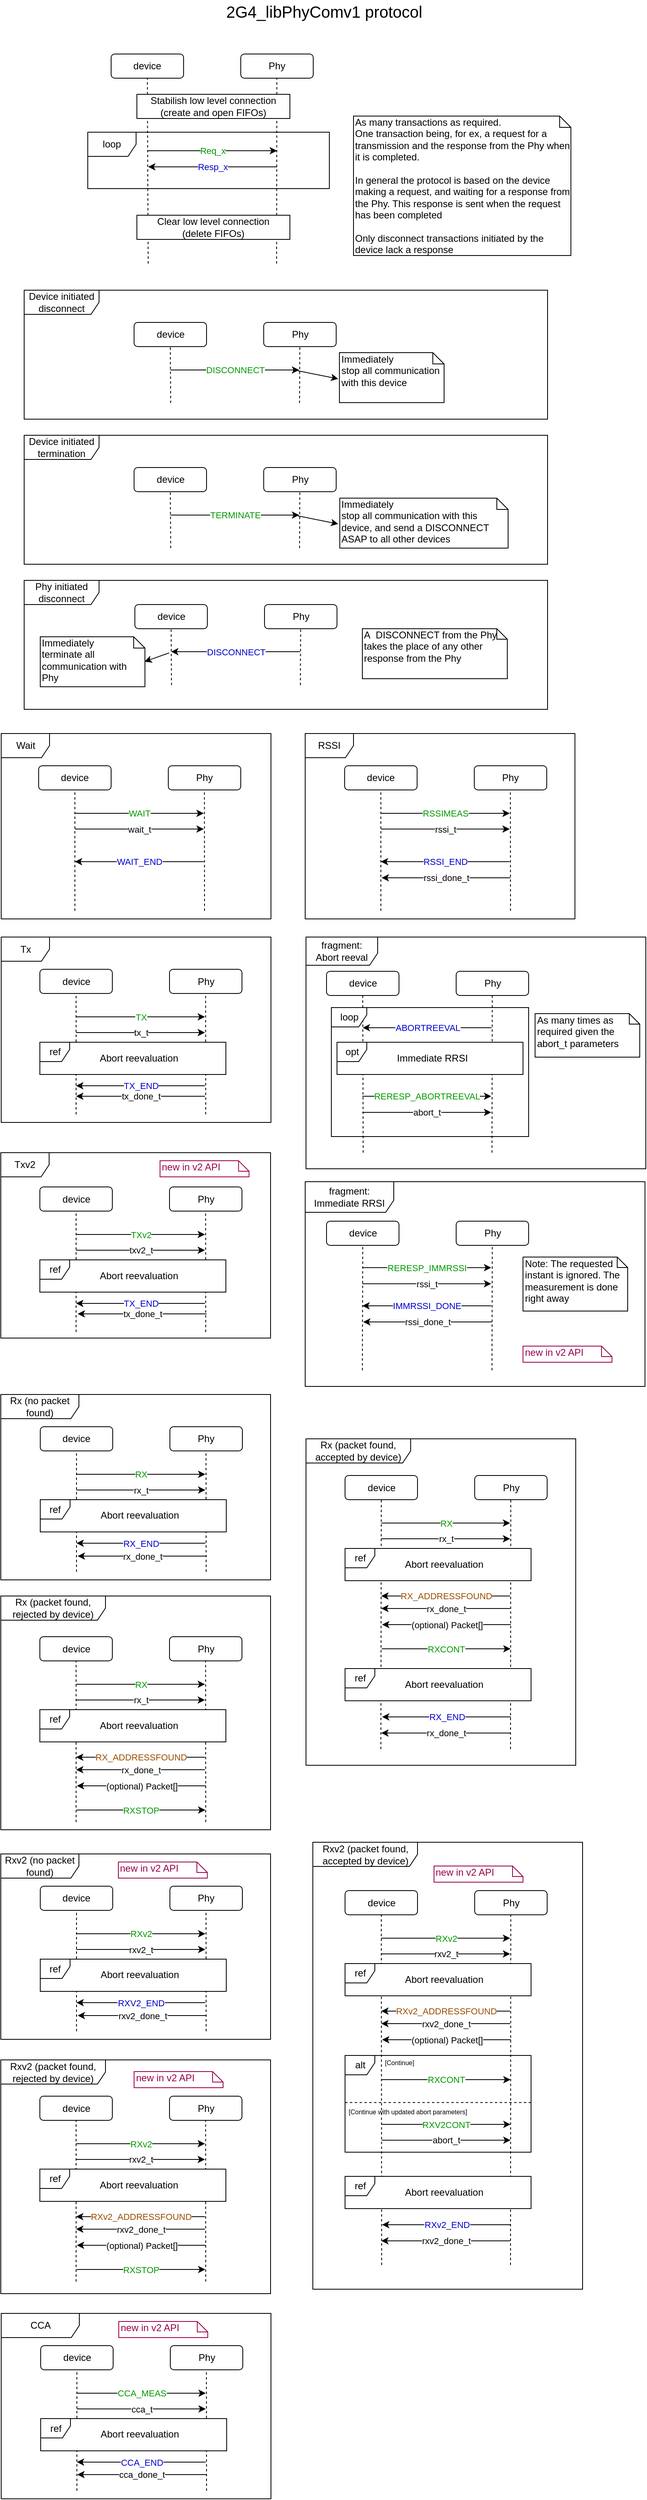 <mxfile version="24.7.16">
  <diagram id="mqJIxq13yJorHDchoY1_" name="Page-1">
    <mxGraphModel dx="831" dy="707" grid="1" gridSize="10" guides="1" tooltips="1" connect="1" arrows="1" fold="1" page="1" pageScale="1" pageWidth="850" pageHeight="1100" math="0" shadow="0">
      <root>
        <mxCell id="0" />
        <mxCell id="1" parent="0" />
        <mxCell id="dr4Q5oIslBrHxq2r1_mw-86" value="" style="endArrow=none;dashed=1;html=1;entryX=0.5;entryY=1;entryDx=0;entryDy=0;" parent="1" target="dr4Q5oIslBrHxq2r1_mw-84" edge="1">
          <mxGeometry width="50" height="50" relative="1" as="geometry">
            <mxPoint x="114.5" y="1422.5" as="sourcePoint" />
            <mxPoint x="95.5" y="1392.5" as="targetPoint" />
          </mxGeometry>
        </mxCell>
        <mxCell id="dr4Q5oIslBrHxq2r1_mw-87" value="" style="endArrow=none;dashed=1;html=1;entryX=0.5;entryY=1;entryDx=0;entryDy=0;" parent="1" edge="1">
          <mxGeometry width="50" height="50" relative="1" as="geometry">
            <mxPoint x="275.5" y="1422.5" as="sourcePoint" />
            <mxPoint x="275.333" y="1272.5" as="targetPoint" />
          </mxGeometry>
        </mxCell>
        <mxCell id="dr4Q5oIslBrHxq2r1_mw-95" value="" style="rounded=0;whiteSpace=wrap;html=1;fillColor=#FFFFFF;fontColor=#000000;" parent="1" vertex="1">
          <mxGeometry x="69.5" y="1333" width="231" height="40" as="geometry" />
        </mxCell>
        <mxCell id="dr4Q5oIslBrHxq2r1_mw-1" value="device" style="rounded=1;whiteSpace=wrap;html=1;" parent="1" vertex="1">
          <mxGeometry x="158" y="107" width="90" height="30" as="geometry" />
        </mxCell>
        <mxCell id="dr4Q5oIslBrHxq2r1_mw-2" value="Phy" style="rounded=1;whiteSpace=wrap;html=1;" parent="1" vertex="1">
          <mxGeometry x="319" y="107" width="90" height="30" as="geometry" />
        </mxCell>
        <mxCell id="dr4Q5oIslBrHxq2r1_mw-3" value="" style="endArrow=none;dashed=1;html=1;entryX=0.5;entryY=1;entryDx=0;entryDy=0;" parent="1" target="dr4Q5oIslBrHxq2r1_mw-1" edge="1">
          <mxGeometry width="50" height="50" relative="1" as="geometry">
            <mxPoint x="204" y="367" as="sourcePoint" />
            <mxPoint x="184" y="257" as="targetPoint" />
          </mxGeometry>
        </mxCell>
        <mxCell id="dr4Q5oIslBrHxq2r1_mw-4" value="" style="endArrow=none;dashed=1;html=1;entryX=0.5;entryY=1;entryDx=0;entryDy=0;" parent="1" edge="1">
          <mxGeometry width="50" height="50" relative="1" as="geometry">
            <mxPoint x="363.5" y="367" as="sourcePoint" />
            <mxPoint x="363.833" y="137" as="targetPoint" />
          </mxGeometry>
        </mxCell>
        <mxCell id="dr4Q5oIslBrHxq2r1_mw-5" value="Stabilish low level connection (create and open FIFOs)" style="rounded=0;whiteSpace=wrap;html=1;" parent="1" vertex="1">
          <mxGeometry x="190" y="157" width="190" height="30" as="geometry" />
        </mxCell>
        <mxCell id="dr4Q5oIslBrHxq2r1_mw-6" value="Clear low level connection&lt;br&gt;(delete FIFOs)&lt;br&gt;" style="rounded=0;whiteSpace=wrap;html=1;" parent="1" vertex="1">
          <mxGeometry x="190" y="307" width="190" height="30" as="geometry" />
        </mxCell>
        <mxCell id="dr4Q5oIslBrHxq2r1_mw-7" value="loop" style="shape=umlFrame;whiteSpace=wrap;html=1;" parent="1" vertex="1">
          <mxGeometry x="129" y="204" width="300" height="70" as="geometry" />
        </mxCell>
        <mxCell id="dr4Q5oIslBrHxq2r1_mw-9" value="Req_x" style="endArrow=classic;html=1;fontColor=#009900;" parent="1" edge="1">
          <mxGeometry width="50" height="50" relative="1" as="geometry">
            <mxPoint x="204" y="227" as="sourcePoint" />
            <mxPoint x="364" y="227" as="targetPoint" />
            <Array as="points">
              <mxPoint x="294" y="227" />
            </Array>
          </mxGeometry>
        </mxCell>
        <mxCell id="dr4Q5oIslBrHxq2r1_mw-10" value="Resp_x" style="endArrow=classic;html=1;fontColor=#0000CC;" parent="1" edge="1">
          <mxGeometry width="50" height="50" relative="1" as="geometry">
            <mxPoint x="364" y="247" as="sourcePoint" />
            <mxPoint x="204" y="247" as="targetPoint" />
          </mxGeometry>
        </mxCell>
        <mxCell id="dr4Q5oIslBrHxq2r1_mw-11" value="As many transactions as required. &lt;br&gt;One transaction being, for ex, a request for a transmission and the response from the Phy when it is completed.&lt;br&gt;&lt;br&gt;In general the protocol is based on the device making a request, and waiting for a response from the Phy. This response is sent when the request has been completed&lt;br&gt;&lt;br&gt;Only disconnect transactions initiated by the device lack a response&lt;br&gt;" style="shape=note;whiteSpace=wrap;html=1;size=14;verticalAlign=top;align=left;spacingTop=-6;fontColor=#000000;" parent="1" vertex="1">
          <mxGeometry x="459" y="184" width="270" height="173" as="geometry" />
        </mxCell>
        <mxCell id="dr4Q5oIslBrHxq2r1_mw-15" value="device" style="rounded=1;whiteSpace=wrap;html=1;" parent="1" vertex="1">
          <mxGeometry x="448" y="990" width="90" height="30" as="geometry" />
        </mxCell>
        <mxCell id="dr4Q5oIslBrHxq2r1_mw-16" value="Phy" style="rounded=1;whiteSpace=wrap;html=1;" parent="1" vertex="1">
          <mxGeometry x="609" y="990" width="90" height="30" as="geometry" />
        </mxCell>
        <mxCell id="dr4Q5oIslBrHxq2r1_mw-17" value="" style="endArrow=none;dashed=1;html=1;entryX=0.5;entryY=1;entryDx=0;entryDy=0;" parent="1" target="dr4Q5oIslBrHxq2r1_mw-15" edge="1">
          <mxGeometry width="50" height="50" relative="1" as="geometry">
            <mxPoint x="493" y="1170" as="sourcePoint" />
            <mxPoint x="474" y="1140" as="targetPoint" />
          </mxGeometry>
        </mxCell>
        <mxCell id="dr4Q5oIslBrHxq2r1_mw-18" value="" style="endArrow=none;dashed=1;html=1;entryX=0.5;entryY=1;entryDx=0;entryDy=0;" parent="1" edge="1">
          <mxGeometry width="50" height="50" relative="1" as="geometry">
            <mxPoint x="654" y="1170" as="sourcePoint" />
            <mxPoint x="653.833" y="1020" as="targetPoint" />
          </mxGeometry>
        </mxCell>
        <mxCell id="dr4Q5oIslBrHxq2r1_mw-22" value="RSSIMEAS" style="endArrow=classic;html=1;fontColor=#009900;" parent="1" edge="1">
          <mxGeometry width="50" height="50" relative="1" as="geometry">
            <mxPoint x="493" y="1049" as="sourcePoint" />
            <mxPoint x="653" y="1049" as="targetPoint" />
          </mxGeometry>
        </mxCell>
        <mxCell id="dr4Q5oIslBrHxq2r1_mw-23" value="RSSI_END" style="endArrow=classic;html=1;fontColor=#0000CC;" parent="1" edge="1">
          <mxGeometry width="50" height="50" relative="1" as="geometry">
            <mxPoint x="653" y="1109" as="sourcePoint" />
            <mxPoint x="493" y="1109" as="targetPoint" />
          </mxGeometry>
        </mxCell>
        <mxCell id="dr4Q5oIslBrHxq2r1_mw-24" value="rssi_t" style="endArrow=classic;html=1;fontColor=#000000;" parent="1" edge="1">
          <mxGeometry width="50" height="50" relative="1" as="geometry">
            <mxPoint x="493" y="1068.5" as="sourcePoint" />
            <mxPoint x="653" y="1068.5" as="targetPoint" />
          </mxGeometry>
        </mxCell>
        <mxCell id="dr4Q5oIslBrHxq2r1_mw-25" value="rssi_done_t" style="endArrow=classic;html=1;fontColor=#000000;" parent="1" edge="1">
          <mxGeometry width="50" height="50" relative="1" as="geometry">
            <mxPoint x="654" y="1129" as="sourcePoint" />
            <mxPoint x="494" y="1129" as="targetPoint" />
          </mxGeometry>
        </mxCell>
        <mxCell id="dr4Q5oIslBrHxq2r1_mw-27" value="RSSI" style="shape=umlFrame;whiteSpace=wrap;html=1;" parent="1" vertex="1">
          <mxGeometry x="399" y="950" width="335" height="230" as="geometry" />
        </mxCell>
        <mxCell id="dr4Q5oIslBrHxq2r1_mw-28" value="device" style="rounded=1;whiteSpace=wrap;html=1;" parent="1" vertex="1">
          <mxGeometry x="68" y="990" width="90" height="30" as="geometry" />
        </mxCell>
        <mxCell id="dr4Q5oIslBrHxq2r1_mw-29" value="Phy" style="rounded=1;whiteSpace=wrap;html=1;" parent="1" vertex="1">
          <mxGeometry x="229" y="990" width="90" height="30" as="geometry" />
        </mxCell>
        <mxCell id="dr4Q5oIslBrHxq2r1_mw-30" value="" style="endArrow=none;dashed=1;html=1;entryX=0.5;entryY=1;entryDx=0;entryDy=0;" parent="1" target="dr4Q5oIslBrHxq2r1_mw-28" edge="1">
          <mxGeometry width="50" height="50" relative="1" as="geometry">
            <mxPoint x="113" y="1170" as="sourcePoint" />
            <mxPoint x="94" y="1140" as="targetPoint" />
          </mxGeometry>
        </mxCell>
        <mxCell id="dr4Q5oIslBrHxq2r1_mw-31" value="" style="endArrow=none;dashed=1;html=1;entryX=0.5;entryY=1;entryDx=0;entryDy=0;" parent="1" edge="1">
          <mxGeometry width="50" height="50" relative="1" as="geometry">
            <mxPoint x="274" y="1170" as="sourcePoint" />
            <mxPoint x="273.833" y="1020" as="targetPoint" />
          </mxGeometry>
        </mxCell>
        <mxCell id="dr4Q5oIslBrHxq2r1_mw-32" value="WAIT" style="endArrow=classic;html=1;fontColor=#009900;" parent="1" edge="1">
          <mxGeometry width="50" height="50" relative="1" as="geometry">
            <mxPoint x="113" y="1049" as="sourcePoint" />
            <mxPoint x="273" y="1049" as="targetPoint" />
          </mxGeometry>
        </mxCell>
        <mxCell id="dr4Q5oIslBrHxq2r1_mw-33" value="WAIT_END" style="endArrow=classic;html=1;fontColor=#0000CC;" parent="1" edge="1">
          <mxGeometry width="50" height="50" relative="1" as="geometry">
            <mxPoint x="273" y="1109" as="sourcePoint" />
            <mxPoint x="113" y="1109" as="targetPoint" />
          </mxGeometry>
        </mxCell>
        <mxCell id="dr4Q5oIslBrHxq2r1_mw-34" value="wait_t" style="endArrow=classic;html=1;fontColor=#000000;" parent="1" edge="1">
          <mxGeometry width="50" height="50" relative="1" as="geometry">
            <mxPoint x="113" y="1068.5" as="sourcePoint" />
            <mxPoint x="273" y="1068.5" as="targetPoint" />
          </mxGeometry>
        </mxCell>
        <mxCell id="dr4Q5oIslBrHxq2r1_mw-36" value="Wait" style="shape=umlFrame;whiteSpace=wrap;html=1;" parent="1" vertex="1">
          <mxGeometry x="21.5" y="950" width="335" height="230" as="geometry" />
        </mxCell>
        <mxCell id="dr4Q5oIslBrHxq2r1_mw-37" value="device" style="rounded=1;whiteSpace=wrap;html=1;" parent="1" vertex="1">
          <mxGeometry x="186.5" y="440" width="90" height="30" as="geometry" />
        </mxCell>
        <mxCell id="dr4Q5oIslBrHxq2r1_mw-38" value="Phy" style="rounded=1;whiteSpace=wrap;html=1;" parent="1" vertex="1">
          <mxGeometry x="347.5" y="440" width="90" height="30" as="geometry" />
        </mxCell>
        <mxCell id="dr4Q5oIslBrHxq2r1_mw-39" value="" style="endArrow=none;dashed=1;html=1;entryX=0.5;entryY=1;entryDx=0;entryDy=0;" parent="1" target="dr4Q5oIslBrHxq2r1_mw-37" edge="1">
          <mxGeometry width="50" height="50" relative="1" as="geometry">
            <mxPoint x="232" y="540" as="sourcePoint" />
            <mxPoint x="212.5" y="590" as="targetPoint" />
          </mxGeometry>
        </mxCell>
        <mxCell id="dr4Q5oIslBrHxq2r1_mw-40" value="" style="endArrow=none;dashed=1;html=1;entryX=0.5;entryY=1;entryDx=0;entryDy=0;" parent="1" edge="1">
          <mxGeometry width="50" height="50" relative="1" as="geometry">
            <mxPoint x="392" y="540" as="sourcePoint" />
            <mxPoint x="392.333" y="470" as="targetPoint" />
          </mxGeometry>
        </mxCell>
        <mxCell id="dr4Q5oIslBrHxq2r1_mw-41" value="DISCONNECT" style="endArrow=classic;html=1;fontColor=#009900;" parent="1" edge="1">
          <mxGeometry width="50" height="50" relative="1" as="geometry">
            <mxPoint x="231.5" y="499" as="sourcePoint" />
            <mxPoint x="391.5" y="499" as="targetPoint" />
          </mxGeometry>
        </mxCell>
        <mxCell id="dr4Q5oIslBrHxq2r1_mw-44" value="Device initiated disconnect" style="shape=umlFrame;whiteSpace=wrap;html=1;width=93;height=30;" parent="1" vertex="1">
          <mxGeometry x="50" y="400" width="650" height="160" as="geometry" />
        </mxCell>
        <mxCell id="dr4Q5oIslBrHxq2r1_mw-45" value="Immediately &lt;br&gt;stop all communication with this device" style="shape=note;whiteSpace=wrap;html=1;size=14;verticalAlign=top;align=left;spacingTop=-6;fontColor=#000000;" parent="1" vertex="1">
          <mxGeometry x="441.5" y="477.5" width="130" height="62" as="geometry" />
        </mxCell>
        <mxCell id="dr4Q5oIslBrHxq2r1_mw-46" value="" style="endArrow=classic;html=1;fontColor=#000000;" parent="1" edge="1">
          <mxGeometry width="50" height="50" relative="1" as="geometry">
            <mxPoint x="390" y="500" as="sourcePoint" />
            <mxPoint x="440" y="510" as="targetPoint" />
          </mxGeometry>
        </mxCell>
        <mxCell id="dr4Q5oIslBrHxq2r1_mw-48" value="device" style="rounded=1;whiteSpace=wrap;html=1;" parent="1" vertex="1">
          <mxGeometry x="187.5" y="790" width="90" height="30" as="geometry" />
        </mxCell>
        <mxCell id="dr4Q5oIslBrHxq2r1_mw-49" value="Phy" style="rounded=1;whiteSpace=wrap;html=1;" parent="1" vertex="1">
          <mxGeometry x="348.5" y="790" width="90" height="30" as="geometry" />
        </mxCell>
        <mxCell id="dr4Q5oIslBrHxq2r1_mw-50" value="" style="endArrow=none;dashed=1;html=1;entryX=0.5;entryY=1;entryDx=0;entryDy=0;" parent="1" target="dr4Q5oIslBrHxq2r1_mw-48" edge="1">
          <mxGeometry width="50" height="50" relative="1" as="geometry">
            <mxPoint x="233" y="890" as="sourcePoint" />
            <mxPoint x="213.5" y="940" as="targetPoint" />
          </mxGeometry>
        </mxCell>
        <mxCell id="dr4Q5oIslBrHxq2r1_mw-51" value="" style="endArrow=none;dashed=1;html=1;entryX=0.5;entryY=1;entryDx=0;entryDy=0;" parent="1" edge="1">
          <mxGeometry width="50" height="50" relative="1" as="geometry">
            <mxPoint x="393" y="890" as="sourcePoint" />
            <mxPoint x="393.333" y="820" as="targetPoint" />
          </mxGeometry>
        </mxCell>
        <mxCell id="dr4Q5oIslBrHxq2r1_mw-53" value="Phy initiated disconnect" style="shape=umlFrame;whiteSpace=wrap;html=1;width=93;height=30;" parent="1" vertex="1">
          <mxGeometry x="50" y="760" width="650" height="160" as="geometry" />
        </mxCell>
        <mxCell id="dr4Q5oIslBrHxq2r1_mw-54" value="Immediately &lt;br&gt;terminate all communication with Phy" style="shape=note;whiteSpace=wrap;html=1;size=14;verticalAlign=top;align=left;spacingTop=-6;fontColor=#000000;" parent="1" vertex="1">
          <mxGeometry x="70" y="830" width="130" height="62" as="geometry" />
        </mxCell>
        <mxCell id="dr4Q5oIslBrHxq2r1_mw-55" value="" style="endArrow=classic;html=1;fontColor=#000000;entryX=0.996;entryY=0.497;entryDx=0;entryDy=0;entryPerimeter=0;" parent="1" target="dr4Q5oIslBrHxq2r1_mw-54" edge="1">
          <mxGeometry width="50" height="50" relative="1" as="geometry">
            <mxPoint x="230" y="850" as="sourcePoint" />
            <mxPoint x="61" y="882.5" as="targetPoint" />
          </mxGeometry>
        </mxCell>
        <mxCell id="dr4Q5oIslBrHxq2r1_mw-57" value="DISCONNECT" style="endArrow=classic;html=1;fontColor=#0000CC;" parent="1" edge="1">
          <mxGeometry width="50" height="50" relative="1" as="geometry">
            <mxPoint x="392.5" y="848.5" as="sourcePoint" />
            <mxPoint x="232.5" y="848.5" as="targetPoint" />
          </mxGeometry>
        </mxCell>
        <mxCell id="dr4Q5oIslBrHxq2r1_mw-59" value="A&amp;nbsp; DISCONNECT from the Phy&lt;br&gt;takes the place of any other response from the Phy" style="shape=note;whiteSpace=wrap;html=1;size=13;verticalAlign=top;align=left;spacingTop=-6;fontColor=#000000;" parent="1" vertex="1">
          <mxGeometry x="470" y="820" width="180" height="62" as="geometry" />
        </mxCell>
        <mxCell id="dr4Q5oIslBrHxq2r1_mw-60" value="device" style="rounded=1;whiteSpace=wrap;html=1;" parent="1" vertex="1">
          <mxGeometry x="186.5" y="620" width="90" height="30" as="geometry" />
        </mxCell>
        <mxCell id="dr4Q5oIslBrHxq2r1_mw-61" value="Phy" style="rounded=1;whiteSpace=wrap;html=1;" parent="1" vertex="1">
          <mxGeometry x="347.5" y="620" width="90" height="30" as="geometry" />
        </mxCell>
        <mxCell id="dr4Q5oIslBrHxq2r1_mw-62" value="" style="endArrow=none;dashed=1;html=1;entryX=0.5;entryY=1;entryDx=0;entryDy=0;" parent="1" target="dr4Q5oIslBrHxq2r1_mw-60" edge="1">
          <mxGeometry width="50" height="50" relative="1" as="geometry">
            <mxPoint x="232" y="720" as="sourcePoint" />
            <mxPoint x="212.5" y="770" as="targetPoint" />
          </mxGeometry>
        </mxCell>
        <mxCell id="dr4Q5oIslBrHxq2r1_mw-63" value="" style="endArrow=none;dashed=1;html=1;entryX=0.5;entryY=1;entryDx=0;entryDy=0;" parent="1" edge="1">
          <mxGeometry width="50" height="50" relative="1" as="geometry">
            <mxPoint x="392" y="720" as="sourcePoint" />
            <mxPoint x="392.333" y="650" as="targetPoint" />
          </mxGeometry>
        </mxCell>
        <mxCell id="dr4Q5oIslBrHxq2r1_mw-64" value="TERMINATE" style="endArrow=classic;html=1;fontColor=#009900;" parent="1" edge="1">
          <mxGeometry width="50" height="50" relative="1" as="geometry">
            <mxPoint x="231.5" y="679" as="sourcePoint" />
            <mxPoint x="391.5" y="679" as="targetPoint" />
          </mxGeometry>
        </mxCell>
        <mxCell id="dr4Q5oIslBrHxq2r1_mw-65" value="Device initiated termination" style="shape=umlFrame;whiteSpace=wrap;html=1;width=93;height=30;" parent="1" vertex="1">
          <mxGeometry x="50" y="580" width="650" height="160" as="geometry" />
        </mxCell>
        <mxCell id="dr4Q5oIslBrHxq2r1_mw-66" value="Immediately &lt;br&gt;stop all communication with this device, and send a DISCONNECT ASAP to all other devices" style="shape=note;whiteSpace=wrap;html=1;size=14;verticalAlign=top;align=left;spacingTop=-6;fontColor=#000000;" parent="1" vertex="1">
          <mxGeometry x="442" y="658" width="209" height="62" as="geometry" />
        </mxCell>
        <mxCell id="dr4Q5oIslBrHxq2r1_mw-67" value="" style="endArrow=classic;html=1;fontColor=#000000;" parent="1" edge="1">
          <mxGeometry width="50" height="50" relative="1" as="geometry">
            <mxPoint x="390" y="680" as="sourcePoint" />
            <mxPoint x="440" y="690" as="targetPoint" />
          </mxGeometry>
        </mxCell>
        <mxCell id="dr4Q5oIslBrHxq2r1_mw-68" value="device" style="rounded=1;whiteSpace=wrap;html=1;" parent="1" vertex="1">
          <mxGeometry x="425.5" y="1245" width="90" height="30" as="geometry" />
        </mxCell>
        <mxCell id="dr4Q5oIslBrHxq2r1_mw-69" value="Phy" style="rounded=1;whiteSpace=wrap;html=1;" parent="1" vertex="1">
          <mxGeometry x="586.5" y="1245" width="90" height="30" as="geometry" />
        </mxCell>
        <mxCell id="dr4Q5oIslBrHxq2r1_mw-70" value="" style="endArrow=none;dashed=1;html=1;entryX=0.5;entryY=1;entryDx=0;entryDy=0;" parent="1" target="dr4Q5oIslBrHxq2r1_mw-68" edge="1">
          <mxGeometry width="50" height="50" relative="1" as="geometry">
            <mxPoint x="471" y="1470" as="sourcePoint" />
            <mxPoint x="451.5" y="1395" as="targetPoint" />
          </mxGeometry>
        </mxCell>
        <mxCell id="dr4Q5oIslBrHxq2r1_mw-71" value="" style="endArrow=none;dashed=1;html=1;entryX=0.5;entryY=1;entryDx=0;entryDy=0;" parent="1" edge="1">
          <mxGeometry width="50" height="50" relative="1" as="geometry">
            <mxPoint x="631" y="1470" as="sourcePoint" />
            <mxPoint x="631.333" y="1275" as="targetPoint" />
          </mxGeometry>
        </mxCell>
        <mxCell id="dr4Q5oIslBrHxq2r1_mw-75" value="fragment:&lt;br&gt;Abort reeval" style="shape=umlFrame;whiteSpace=wrap;html=1;width=89;height=35;" parent="1" vertex="1">
          <mxGeometry x="400" y="1202.5" width="422" height="287.5" as="geometry" />
        </mxCell>
        <mxCell id="dr4Q5oIslBrHxq2r1_mw-76" value="ABORTREEVAL" style="endArrow=classic;html=1;fontColor=#0000CC;" parent="1" edge="1">
          <mxGeometry width="50" height="50" relative="1" as="geometry">
            <mxPoint x="630.5" y="1315" as="sourcePoint" />
            <mxPoint x="470.5" y="1315" as="targetPoint" />
          </mxGeometry>
        </mxCell>
        <mxCell id="dr4Q5oIslBrHxq2r1_mw-80" value="RERESP_ABORTREEVAL" style="endArrow=classic;html=1;fontColor=#009900;" parent="1" edge="1">
          <mxGeometry width="50" height="50" relative="1" as="geometry">
            <mxPoint x="470" y="1400" as="sourcePoint" />
            <mxPoint x="630" y="1400" as="targetPoint" />
          </mxGeometry>
        </mxCell>
        <mxCell id="dr4Q5oIslBrHxq2r1_mw-81" value="abort_t" style="endArrow=classic;html=1;fontColor=#000000;" parent="1" edge="1">
          <mxGeometry width="50" height="50" relative="1" as="geometry">
            <mxPoint x="470" y="1420" as="sourcePoint" />
            <mxPoint x="630" y="1420" as="targetPoint" />
          </mxGeometry>
        </mxCell>
        <mxCell id="dr4Q5oIslBrHxq2r1_mw-84" value="device" style="rounded=1;whiteSpace=wrap;html=1;" parent="1" vertex="1">
          <mxGeometry x="69.5" y="1242.5" width="90" height="30" as="geometry" />
        </mxCell>
        <mxCell id="dr4Q5oIslBrHxq2r1_mw-85" value="Phy" style="rounded=1;whiteSpace=wrap;html=1;" parent="1" vertex="1">
          <mxGeometry x="230.5" y="1242.5" width="90" height="30" as="geometry" />
        </mxCell>
        <mxCell id="dr4Q5oIslBrHxq2r1_mw-88" value="TX" style="endArrow=classic;html=1;fontColor=#009900;" parent="1" edge="1">
          <mxGeometry width="50" height="50" relative="1" as="geometry">
            <mxPoint x="114.5" y="1301.5" as="sourcePoint" />
            <mxPoint x="274.5" y="1301.5" as="targetPoint" />
          </mxGeometry>
        </mxCell>
        <mxCell id="dr4Q5oIslBrHxq2r1_mw-89" value="TX_END" style="endArrow=classic;html=1;fontColor=#0000CC;" parent="1" edge="1">
          <mxGeometry width="50" height="50" relative="1" as="geometry">
            <mxPoint x="274.5" y="1387.0" as="sourcePoint" />
            <mxPoint x="114.5" y="1387.0" as="targetPoint" />
          </mxGeometry>
        </mxCell>
        <mxCell id="dr4Q5oIslBrHxq2r1_mw-90" value="tx_t" style="endArrow=classic;html=1;fontColor=#000000;" parent="1" edge="1">
          <mxGeometry width="50" height="50" relative="1" as="geometry">
            <mxPoint x="114.5" y="1321.0" as="sourcePoint" />
            <mxPoint x="274.5" y="1321.0" as="targetPoint" />
          </mxGeometry>
        </mxCell>
        <mxCell id="dr4Q5oIslBrHxq2r1_mw-93" value="ref" style="shape=umlFrame;whiteSpace=wrap;html=1;fontColor=#000000;width=37;height=24;fillColor=#FFFFFF;" parent="1" vertex="1">
          <mxGeometry x="69.5" y="1333" width="231" height="40" as="geometry" />
        </mxCell>
        <mxCell id="dr4Q5oIslBrHxq2r1_mw-94" value="Abort reevaluation" style="text;html=1;resizable=0;points=[];autosize=1;align=left;verticalAlign=top;spacingTop=-4;fontColor=#000000;" parent="1" vertex="1">
          <mxGeometry x="142" y="1342.5" width="110" height="20" as="geometry" />
        </mxCell>
        <mxCell id="dr4Q5oIslBrHxq2r1_mw-96" value="loop" style="shape=umlFrame;whiteSpace=wrap;html=1;fontColor=#000000;width=44;height=24;fillColor=#FFFFFF;" parent="1" vertex="1">
          <mxGeometry x="431.5" y="1290" width="245" height="160" as="geometry" />
        </mxCell>
        <mxCell id="dr4Q5oIslBrHxq2r1_mw-97" value="As many times as required given the abort_t parameters" style="shape=note;whiteSpace=wrap;html=1;size=13;verticalAlign=top;align=left;spacingTop=-6;fontColor=#000000;" parent="1" vertex="1">
          <mxGeometry x="684.5" y="1297.5" width="130" height="54" as="geometry" />
        </mxCell>
        <mxCell id="dr4Q5oIslBrHxq2r1_mw-99" value="" style="endArrow=none;dashed=1;html=1;entryX=0.5;entryY=1;entryDx=0;entryDy=0;" parent="1" target="dr4Q5oIslBrHxq2r1_mw-102" edge="1">
          <mxGeometry width="50" height="50" relative="1" as="geometry">
            <mxPoint x="115" y="1990" as="sourcePoint" />
            <mxPoint x="96" y="1960" as="targetPoint" />
          </mxGeometry>
        </mxCell>
        <mxCell id="dr4Q5oIslBrHxq2r1_mw-100" value="" style="endArrow=none;dashed=1;html=1;entryX=0.5;entryY=1;entryDx=0;entryDy=0;" parent="1" edge="1">
          <mxGeometry width="50" height="50" relative="1" as="geometry">
            <mxPoint x="276" y="1990" as="sourcePoint" />
            <mxPoint x="275.833" y="1840" as="targetPoint" />
          </mxGeometry>
        </mxCell>
        <mxCell id="dr4Q5oIslBrHxq2r1_mw-101" value="" style="rounded=0;whiteSpace=wrap;html=1;fillColor=#FFFFFF;fontColor=#000000;" parent="1" vertex="1">
          <mxGeometry x="70" y="1900.5" width="231" height="40" as="geometry" />
        </mxCell>
        <mxCell id="dr4Q5oIslBrHxq2r1_mw-102" value="device" style="rounded=1;whiteSpace=wrap;html=1;" parent="1" vertex="1">
          <mxGeometry x="70" y="1810" width="90" height="30" as="geometry" />
        </mxCell>
        <mxCell id="dr4Q5oIslBrHxq2r1_mw-103" value="Phy" style="rounded=1;whiteSpace=wrap;html=1;" parent="1" vertex="1">
          <mxGeometry x="231" y="1810" width="90" height="30" as="geometry" />
        </mxCell>
        <mxCell id="dr4Q5oIslBrHxq2r1_mw-104" value="RX" style="endArrow=classic;html=1;fontColor=#009900;" parent="1" edge="1">
          <mxGeometry width="50" height="50" relative="1" as="geometry">
            <mxPoint x="115" y="1869" as="sourcePoint" />
            <mxPoint x="275" y="1869" as="targetPoint" />
          </mxGeometry>
        </mxCell>
        <mxCell id="dr4Q5oIslBrHxq2r1_mw-105" value="RX_END" style="endArrow=classic;html=1;fontColor=#0000CC;" parent="1" edge="1">
          <mxGeometry width="50" height="50" relative="1" as="geometry">
            <mxPoint x="275" y="1954.5" as="sourcePoint" />
            <mxPoint x="115" y="1954.5" as="targetPoint" />
          </mxGeometry>
        </mxCell>
        <mxCell id="dr4Q5oIslBrHxq2r1_mw-106" value="rx_t" style="endArrow=classic;html=1;fontColor=#000000;" parent="1" edge="1">
          <mxGeometry width="50" height="50" relative="1" as="geometry">
            <mxPoint x="115" y="1888.5" as="sourcePoint" />
            <mxPoint x="275" y="1888.5" as="targetPoint" />
          </mxGeometry>
        </mxCell>
        <mxCell id="dr4Q5oIslBrHxq2r1_mw-107" value="ref" style="shape=umlFrame;whiteSpace=wrap;html=1;fontColor=#000000;width=37;height=24;fillColor=#FFFFFF;" parent="1" vertex="1">
          <mxGeometry x="70" y="1900.5" width="231" height="40" as="geometry" />
        </mxCell>
        <mxCell id="dr4Q5oIslBrHxq2r1_mw-108" value="Abort reevaluation" style="text;html=1;resizable=0;points=[];autosize=1;align=left;verticalAlign=top;spacingTop=-4;fontColor=#000000;" parent="1" vertex="1">
          <mxGeometry x="142.5" y="1910" width="110" height="20" as="geometry" />
        </mxCell>
        <mxCell id="dr4Q5oIslBrHxq2r1_mw-112" value="Tx" style="shape=umlFrame;whiteSpace=wrap;html=1;" parent="1" vertex="1">
          <mxGeometry x="21.5" y="1202.5" width="335" height="230" as="geometry" />
        </mxCell>
        <mxCell id="dr4Q5oIslBrHxq2r1_mw-113" value="" style="endArrow=none;dashed=1;html=1;entryX=0.5;entryY=1;entryDx=0;entryDy=0;" parent="1" target="dr4Q5oIslBrHxq2r1_mw-116" edge="1">
          <mxGeometry width="50" height="50" relative="1" as="geometry">
            <mxPoint x="114.5" y="2300.5" as="sourcePoint" />
            <mxPoint x="95.5" y="2220.5" as="targetPoint" />
          </mxGeometry>
        </mxCell>
        <mxCell id="dr4Q5oIslBrHxq2r1_mw-114" value="" style="endArrow=none;dashed=1;html=1;entryX=0.5;entryY=1;entryDx=0;entryDy=0;" parent="1" edge="1">
          <mxGeometry width="50" height="50" relative="1" as="geometry">
            <mxPoint x="275.5" y="2300.5" as="sourcePoint" />
            <mxPoint x="275.333" y="2100.5" as="targetPoint" />
          </mxGeometry>
        </mxCell>
        <mxCell id="dr4Q5oIslBrHxq2r1_mw-115" value="" style="rounded=0;whiteSpace=wrap;html=1;fillColor=#FFFFFF;fontColor=#000000;" parent="1" vertex="1">
          <mxGeometry x="69.5" y="2161" width="231" height="40" as="geometry" />
        </mxCell>
        <mxCell id="dr4Q5oIslBrHxq2r1_mw-116" value="device" style="rounded=1;whiteSpace=wrap;html=1;" parent="1" vertex="1">
          <mxGeometry x="69.5" y="2070.5" width="90" height="30" as="geometry" />
        </mxCell>
        <mxCell id="dr4Q5oIslBrHxq2r1_mw-117" value="Phy" style="rounded=1;whiteSpace=wrap;html=1;" parent="1" vertex="1">
          <mxGeometry x="230.5" y="2070.5" width="90" height="30" as="geometry" />
        </mxCell>
        <mxCell id="dr4Q5oIslBrHxq2r1_mw-118" value="RX" style="endArrow=classic;html=1;fontColor=#009900;" parent="1" edge="1">
          <mxGeometry width="50" height="50" relative="1" as="geometry">
            <mxPoint x="114.5" y="2129.5" as="sourcePoint" />
            <mxPoint x="274.5" y="2129.5" as="targetPoint" />
          </mxGeometry>
        </mxCell>
        <mxCell id="dr4Q5oIslBrHxq2r1_mw-119" value="RX_ADDRESSFOUND" style="endArrow=classic;html=1;fontColor=#994C00;" parent="1" edge="1">
          <mxGeometry width="50" height="50" relative="1" as="geometry">
            <mxPoint x="274.5" y="2220" as="sourcePoint" />
            <mxPoint x="114.5" y="2220" as="targetPoint" />
          </mxGeometry>
        </mxCell>
        <mxCell id="dr4Q5oIslBrHxq2r1_mw-120" value="rx_t" style="endArrow=classic;html=1;fontColor=#000000;" parent="1" edge="1">
          <mxGeometry width="50" height="50" relative="1" as="geometry">
            <mxPoint x="114.5" y="2149" as="sourcePoint" />
            <mxPoint x="274.5" y="2149" as="targetPoint" />
          </mxGeometry>
        </mxCell>
        <mxCell id="dr4Q5oIslBrHxq2r1_mw-121" value="ref" style="shape=umlFrame;whiteSpace=wrap;html=1;fontColor=#000000;width=37;height=24;fillColor=#FFFFFF;" parent="1" vertex="1">
          <mxGeometry x="69.5" y="2161" width="231" height="40" as="geometry" />
        </mxCell>
        <mxCell id="dr4Q5oIslBrHxq2r1_mw-122" value="Abort reevaluation" style="text;html=1;resizable=0;points=[];autosize=1;align=left;verticalAlign=top;spacingTop=-4;fontColor=#000000;" parent="1" vertex="1">
          <mxGeometry x="142" y="2170.5" width="110" height="20" as="geometry" />
        </mxCell>
        <mxCell id="dr4Q5oIslBrHxq2r1_mw-123" value="Rx (no packet found)" style="shape=umlFrame;whiteSpace=wrap;html=1;width=97;height=30;" parent="1" vertex="1">
          <mxGeometry x="21" y="1770" width="335" height="230" as="geometry" />
        </mxCell>
        <mxCell id="dr4Q5oIslBrHxq2r1_mw-127" value="rx_done_t" style="endArrow=classic;html=1;fontColor=#000000;" parent="1" edge="1">
          <mxGeometry width="50" height="50" relative="1" as="geometry">
            <mxPoint x="274.5" y="2235.5" as="sourcePoint" />
            <mxPoint x="114.5" y="2235.5" as="targetPoint" />
          </mxGeometry>
        </mxCell>
        <mxCell id="dr4Q5oIslBrHxq2r1_mw-130" value="(optional) Packet[]" style="endArrow=classic;html=1;fontColor=#000000;" parent="1" edge="1">
          <mxGeometry width="50" height="50" relative="1" as="geometry">
            <mxPoint x="275.5" y="2255.5" as="sourcePoint" />
            <mxPoint x="115.5" y="2255.5" as="targetPoint" />
          </mxGeometry>
        </mxCell>
        <mxCell id="dr4Q5oIslBrHxq2r1_mw-131" value="RXSTOP" style="endArrow=classic;html=1;fontColor=#009900;" parent="1" edge="1">
          <mxGeometry width="50" height="50" relative="1" as="geometry">
            <mxPoint x="115.0" y="2285.5" as="sourcePoint" />
            <mxPoint x="275.0" y="2285.5" as="targetPoint" />
          </mxGeometry>
        </mxCell>
        <mxCell id="dr4Q5oIslBrHxq2r1_mw-132" value="Rx (packet found, rejected by device)" style="shape=umlFrame;whiteSpace=wrap;html=1;width=130;height=30;" parent="1" vertex="1">
          <mxGeometry x="21" y="2020" width="335" height="290" as="geometry" />
        </mxCell>
        <mxCell id="dr4Q5oIslBrHxq2r1_mw-133" value="" style="endArrow=none;dashed=1;html=1;entryX=0.5;entryY=1;entryDx=0;entryDy=0;" parent="1" target="dr4Q5oIslBrHxq2r1_mw-136" edge="1">
          <mxGeometry width="50" height="50" relative="1" as="geometry">
            <mxPoint x="493" y="2210" as="sourcePoint" />
            <mxPoint x="474.5" y="2020.5" as="targetPoint" />
          </mxGeometry>
        </mxCell>
        <mxCell id="dr4Q5oIslBrHxq2r1_mw-134" value="" style="endArrow=none;dashed=1;html=1;entryX=0.5;entryY=1;entryDx=0;entryDy=0;" parent="1" edge="1">
          <mxGeometry width="50" height="50" relative="1" as="geometry">
            <mxPoint x="654" y="2210" as="sourcePoint" />
            <mxPoint x="654.333" y="1900.5" as="targetPoint" />
          </mxGeometry>
        </mxCell>
        <mxCell id="dr4Q5oIslBrHxq2r1_mw-135" value="" style="rounded=0;whiteSpace=wrap;html=1;fillColor=#FFFFFF;fontColor=#000000;" parent="1" vertex="1">
          <mxGeometry x="448.5" y="1961" width="231" height="40" as="geometry" />
        </mxCell>
        <mxCell id="dr4Q5oIslBrHxq2r1_mw-136" value="device" style="rounded=1;whiteSpace=wrap;html=1;" parent="1" vertex="1">
          <mxGeometry x="448.5" y="1870.5" width="90" height="30" as="geometry" />
        </mxCell>
        <mxCell id="dr4Q5oIslBrHxq2r1_mw-137" value="Phy" style="rounded=1;whiteSpace=wrap;html=1;" parent="1" vertex="1">
          <mxGeometry x="609.5" y="1870.5" width="90" height="30" as="geometry" />
        </mxCell>
        <mxCell id="dr4Q5oIslBrHxq2r1_mw-138" value="RX" style="endArrow=classic;html=1;fontColor=#009900;" parent="1" edge="1">
          <mxGeometry width="50" height="50" relative="1" as="geometry">
            <mxPoint x="493.5" y="1929.5" as="sourcePoint" />
            <mxPoint x="653.5" y="1929.5" as="targetPoint" />
          </mxGeometry>
        </mxCell>
        <mxCell id="dr4Q5oIslBrHxq2r1_mw-139" value="RX_ADDRESSFOUND" style="endArrow=classic;html=1;fontColor=#994C00;" parent="1" edge="1">
          <mxGeometry width="50" height="50" relative="1" as="geometry">
            <mxPoint x="653.5" y="2020" as="sourcePoint" />
            <mxPoint x="493.5" y="2020" as="targetPoint" />
          </mxGeometry>
        </mxCell>
        <mxCell id="dr4Q5oIslBrHxq2r1_mw-140" value="rx_t" style="endArrow=classic;html=1;fontColor=#000000;" parent="1" edge="1">
          <mxGeometry width="50" height="50" relative="1" as="geometry">
            <mxPoint x="493.5" y="1949" as="sourcePoint" />
            <mxPoint x="653.5" y="1949" as="targetPoint" />
          </mxGeometry>
        </mxCell>
        <mxCell id="dr4Q5oIslBrHxq2r1_mw-141" value="ref" style="shape=umlFrame;whiteSpace=wrap;html=1;fontColor=#000000;width=37;height=24;fillColor=#FFFFFF;" parent="1" vertex="1">
          <mxGeometry x="448.5" y="1961" width="231" height="40" as="geometry" />
        </mxCell>
        <mxCell id="dr4Q5oIslBrHxq2r1_mw-142" value="Abort reevaluation" style="text;html=1;resizable=0;points=[];autosize=1;align=left;verticalAlign=top;spacingTop=-4;fontColor=#000000;" parent="1" vertex="1">
          <mxGeometry x="521" y="1970.5" width="110" height="20" as="geometry" />
        </mxCell>
        <mxCell id="dr4Q5oIslBrHxq2r1_mw-143" value="rx_done_t" style="endArrow=classic;html=1;fontColor=#000000;" parent="1" edge="1">
          <mxGeometry width="50" height="50" relative="1" as="geometry">
            <mxPoint x="653.5" y="2035.5" as="sourcePoint" />
            <mxPoint x="493.5" y="2035.5" as="targetPoint" />
          </mxGeometry>
        </mxCell>
        <mxCell id="dr4Q5oIslBrHxq2r1_mw-144" value="(optional) Packet[]" style="endArrow=classic;html=1;fontColor=#000000;" parent="1" edge="1">
          <mxGeometry width="50" height="50" relative="1" as="geometry">
            <mxPoint x="654.5" y="2055.5" as="sourcePoint" />
            <mxPoint x="494.5" y="2055.5" as="targetPoint" />
          </mxGeometry>
        </mxCell>
        <mxCell id="dr4Q5oIslBrHxq2r1_mw-145" value="RXCONT" style="endArrow=classic;html=1;fontColor=#009900;" parent="1" edge="1">
          <mxGeometry width="50" height="50" relative="1" as="geometry">
            <mxPoint x="494.0" y="2085.5" as="sourcePoint" />
            <mxPoint x="654.0" y="2085.5" as="targetPoint" />
          </mxGeometry>
        </mxCell>
        <mxCell id="dr4Q5oIslBrHxq2r1_mw-146" value="Rx (packet found, accepted by device)" style="shape=umlFrame;whiteSpace=wrap;html=1;width=130;height=30;" parent="1" vertex="1">
          <mxGeometry x="400" y="1825" width="335" height="405" as="geometry" />
        </mxCell>
        <mxCell id="dr4Q5oIslBrHxq2r1_mw-147" value="" style="rounded=0;whiteSpace=wrap;html=1;fillColor=#FFFFFF;fontColor=#000000;" parent="1" vertex="1">
          <mxGeometry x="448.5" y="2110" width="231" height="40" as="geometry" />
        </mxCell>
        <mxCell id="dr4Q5oIslBrHxq2r1_mw-148" value="ref" style="shape=umlFrame;whiteSpace=wrap;html=1;fontColor=#000000;width=37;height=24;fillColor=#FFFFFF;" parent="1" vertex="1">
          <mxGeometry x="448.5" y="2110" width="231" height="40" as="geometry" />
        </mxCell>
        <mxCell id="dr4Q5oIslBrHxq2r1_mw-149" value="Abort reevaluation" style="text;html=1;resizable=0;points=[];autosize=1;align=left;verticalAlign=top;spacingTop=-4;fontColor=#000000;" parent="1" vertex="1">
          <mxGeometry x="521" y="2119.5" width="110" height="20" as="geometry" />
        </mxCell>
        <mxCell id="dr4Q5oIslBrHxq2r1_mw-151" value="RX_END" style="endArrow=classic;html=1;fontColor=#0000CC;" parent="1" edge="1">
          <mxGeometry width="50" height="50" relative="1" as="geometry">
            <mxPoint x="654.5" y="2170" as="sourcePoint" />
            <mxPoint x="494.5" y="2170" as="targetPoint" />
          </mxGeometry>
        </mxCell>
        <mxCell id="dr4Q5oIslBrHxq2r1_mw-152" value="rx_done_t" style="endArrow=classic;html=1;fontColor=#000000;" parent="1" edge="1">
          <mxGeometry width="50" height="50" relative="1" as="geometry">
            <mxPoint x="653.5" y="2190" as="sourcePoint" />
            <mxPoint x="493.5" y="2190" as="targetPoint" />
          </mxGeometry>
        </mxCell>
        <mxCell id="dr4Q5oIslBrHxq2r1_mw-153" value="2G4_libPhyComv1 protocol" style="text;html=1;resizable=0;points=[];autosize=1;align=left;verticalAlign=top;spacingTop=-4;fontColor=#000000;fontSize=20;" parent="1" vertex="1">
          <mxGeometry x="299" y="40" width="160" height="20" as="geometry" />
        </mxCell>
        <mxCell id="mFicTEZY3xEFJzQSboa6-13" value="" style="endArrow=none;dashed=1;html=1;entryX=0.5;entryY=1;entryDx=0;entryDy=0;" parent="1" target="mFicTEZY3xEFJzQSboa6-16" edge="1">
          <mxGeometry width="50" height="50" relative="1" as="geometry">
            <mxPoint x="114.5" y="1692.5" as="sourcePoint" />
            <mxPoint x="95.5" y="1662.5" as="targetPoint" />
          </mxGeometry>
        </mxCell>
        <mxCell id="mFicTEZY3xEFJzQSboa6-14" value="" style="endArrow=none;dashed=1;html=1;entryX=0.5;entryY=1;entryDx=0;entryDy=0;" parent="1" edge="1">
          <mxGeometry width="50" height="50" relative="1" as="geometry">
            <mxPoint x="275.5" y="1692.5" as="sourcePoint" />
            <mxPoint x="275.333" y="1542.5" as="targetPoint" />
          </mxGeometry>
        </mxCell>
        <mxCell id="mFicTEZY3xEFJzQSboa6-15" value="" style="rounded=0;whiteSpace=wrap;html=1;fillColor=#FFFFFF;fontColor=#000000;" parent="1" vertex="1">
          <mxGeometry x="69.5" y="1603" width="231" height="40" as="geometry" />
        </mxCell>
        <mxCell id="mFicTEZY3xEFJzQSboa6-16" value="device" style="rounded=1;whiteSpace=wrap;html=1;" parent="1" vertex="1">
          <mxGeometry x="69.5" y="1512.5" width="90" height="30" as="geometry" />
        </mxCell>
        <mxCell id="mFicTEZY3xEFJzQSboa6-17" value="Phy" style="rounded=1;whiteSpace=wrap;html=1;" parent="1" vertex="1">
          <mxGeometry x="230.5" y="1512.5" width="90" height="30" as="geometry" />
        </mxCell>
        <mxCell id="mFicTEZY3xEFJzQSboa6-18" value="TXv2" style="endArrow=classic;html=1;fontColor=#009900;" parent="1" edge="1">
          <mxGeometry width="50" height="50" relative="1" as="geometry">
            <mxPoint x="114.5" y="1571.5" as="sourcePoint" />
            <mxPoint x="274.5" y="1571.5" as="targetPoint" />
          </mxGeometry>
        </mxCell>
        <mxCell id="mFicTEZY3xEFJzQSboa6-19" value="TX_END" style="endArrow=classic;html=1;fontColor=#0000CC;" parent="1" edge="1">
          <mxGeometry width="50" height="50" relative="1" as="geometry">
            <mxPoint x="274.5" y="1657" as="sourcePoint" />
            <mxPoint x="114.5" y="1657" as="targetPoint" />
          </mxGeometry>
        </mxCell>
        <mxCell id="mFicTEZY3xEFJzQSboa6-20" value="txv2_t" style="endArrow=classic;html=1;fontColor=#000000;" parent="1" edge="1">
          <mxGeometry width="50" height="50" relative="1" as="geometry">
            <mxPoint x="114.5" y="1591" as="sourcePoint" />
            <mxPoint x="274.5" y="1591" as="targetPoint" />
          </mxGeometry>
        </mxCell>
        <mxCell id="mFicTEZY3xEFJzQSboa6-21" value="ref" style="shape=umlFrame;whiteSpace=wrap;html=1;fontColor=#000000;width=37;height=24;fillColor=#FFFFFF;" parent="1" vertex="1">
          <mxGeometry x="69.5" y="1603" width="231" height="40" as="geometry" />
        </mxCell>
        <mxCell id="mFicTEZY3xEFJzQSboa6-22" value="Abort reevaluation" style="text;html=1;resizable=0;points=[];autosize=1;align=left;verticalAlign=top;spacingTop=-4;fontColor=#000000;" parent="1" vertex="1">
          <mxGeometry x="142" y="1612.5" width="110" height="20" as="geometry" />
        </mxCell>
        <mxCell id="mFicTEZY3xEFJzQSboa6-23" value="Txv2" style="shape=umlFrame;whiteSpace=wrap;html=1;" parent="1" vertex="1">
          <mxGeometry x="21" y="1470" width="335" height="230" as="geometry" />
        </mxCell>
        <mxCell id="mFicTEZY3xEFJzQSboa6-24" value="tx_done_t" style="endArrow=classic;html=1;fontColor=#000000;" parent="1" edge="1">
          <mxGeometry width="50" height="50" relative="1" as="geometry">
            <mxPoint x="274.5" y="1400.0" as="sourcePoint" />
            <mxPoint x="114.5" y="1400.0" as="targetPoint" />
          </mxGeometry>
        </mxCell>
        <mxCell id="mFicTEZY3xEFJzQSboa6-25" value="tx_done_t" style="endArrow=classic;html=1;fontColor=#000000;" parent="1" edge="1">
          <mxGeometry width="50" height="50" relative="1" as="geometry">
            <mxPoint x="276.5" y="1670" as="sourcePoint" />
            <mxPoint x="116.5" y="1670" as="targetPoint" />
          </mxGeometry>
        </mxCell>
        <mxCell id="mFicTEZY3xEFJzQSboa6-36" value="" style="rounded=0;whiteSpace=wrap;html=1;fillColor=#FFFFFF;fontColor=#000000;" parent="1" vertex="1">
          <mxGeometry x="438.5" y="1333" width="231" height="40" as="geometry" />
        </mxCell>
        <mxCell id="mFicTEZY3xEFJzQSboa6-37" value="opt" style="shape=umlFrame;whiteSpace=wrap;html=1;fontColor=#000000;width=37;height=24;fillColor=#FFFFFF;" parent="1" vertex="1">
          <mxGeometry x="438.5" y="1333" width="231" height="40" as="geometry" />
        </mxCell>
        <mxCell id="mFicTEZY3xEFJzQSboa6-38" value="Immediate RRSI" style="text;html=1;resizable=0;points=[];autosize=1;align=left;verticalAlign=top;spacingTop=-4;fontColor=#000000;" parent="1" vertex="1">
          <mxGeometry x="511" y="1342.5" width="110" height="20" as="geometry" />
        </mxCell>
        <mxCell id="mFicTEZY3xEFJzQSboa6-40" value="device" style="rounded=1;whiteSpace=wrap;html=1;" parent="1" vertex="1">
          <mxGeometry x="425.5" y="1555" width="90" height="30" as="geometry" />
        </mxCell>
        <mxCell id="mFicTEZY3xEFJzQSboa6-41" value="Phy" style="rounded=1;whiteSpace=wrap;html=1;" parent="1" vertex="1">
          <mxGeometry x="586.5" y="1555" width="90" height="30" as="geometry" />
        </mxCell>
        <mxCell id="mFicTEZY3xEFJzQSboa6-42" value="" style="endArrow=none;dashed=1;html=1;entryX=0.5;entryY=1;entryDx=0;entryDy=0;" parent="1" target="mFicTEZY3xEFJzQSboa6-40" edge="1">
          <mxGeometry width="50" height="50" relative="1" as="geometry">
            <mxPoint x="470" y="1740" as="sourcePoint" />
            <mxPoint x="451.5" y="1705" as="targetPoint" />
          </mxGeometry>
        </mxCell>
        <mxCell id="mFicTEZY3xEFJzQSboa6-43" value="" style="endArrow=none;dashed=1;html=1;entryX=0.5;entryY=1;entryDx=0;entryDy=0;" parent="1" edge="1">
          <mxGeometry width="50" height="50" relative="1" as="geometry">
            <mxPoint x="631" y="1740" as="sourcePoint" />
            <mxPoint x="631.333" y="1585" as="targetPoint" />
          </mxGeometry>
        </mxCell>
        <mxCell id="mFicTEZY3xEFJzQSboa6-44" value="fragment:&lt;br&gt;Immediate RRSI" style="shape=umlFrame;whiteSpace=wrap;html=1;width=110;height=38;" parent="1" vertex="1">
          <mxGeometry x="399" y="1506" width="422" height="254" as="geometry" />
        </mxCell>
        <mxCell id="mFicTEZY3xEFJzQSboa6-46" value="RERESP_IMMRSSI" style="endArrow=classic;html=1;fontColor=#009900;" parent="1" edge="1">
          <mxGeometry width="50" height="50" relative="1" as="geometry">
            <mxPoint x="470" y="1612.66" as="sourcePoint" />
            <mxPoint x="630" y="1612.66" as="targetPoint" />
          </mxGeometry>
        </mxCell>
        <mxCell id="mFicTEZY3xEFJzQSboa6-47" value="rssi_t" style="endArrow=classic;html=1;fontColor=#000000;" parent="1" edge="1">
          <mxGeometry width="50" height="50" relative="1" as="geometry">
            <mxPoint x="470" y="1632.66" as="sourcePoint" />
            <mxPoint x="630" y="1632.66" as="targetPoint" />
          </mxGeometry>
        </mxCell>
        <mxCell id="mFicTEZY3xEFJzQSboa6-54" value="IMMRSSI_DONE" style="endArrow=classic;html=1;fontColor=#0000CC;" parent="1" edge="1">
          <mxGeometry width="50" height="50" relative="1" as="geometry">
            <mxPoint x="630" y="1660" as="sourcePoint" />
            <mxPoint x="470" y="1660" as="targetPoint" />
            <mxPoint as="offset" />
          </mxGeometry>
        </mxCell>
        <mxCell id="mFicTEZY3xEFJzQSboa6-55" value="rssi_done_t" style="endArrow=classic;html=1;fontColor=#000000;" parent="1" edge="1">
          <mxGeometry width="50" height="50" relative="1" as="geometry">
            <mxPoint x="631" y="1680" as="sourcePoint" />
            <mxPoint x="471.0" y="1680" as="targetPoint" />
          </mxGeometry>
        </mxCell>
        <mxCell id="mFicTEZY3xEFJzQSboa6-56" value="Note: The requested instant is ignored. The measurement is done right away" style="shape=note;whiteSpace=wrap;html=1;size=13;verticalAlign=top;align=left;spacingTop=-6;fontColor=#000000;" parent="1" vertex="1">
          <mxGeometry x="669.5" y="1599.5" width="130" height="67" as="geometry" />
        </mxCell>
        <mxCell id="mFicTEZY3xEFJzQSboa6-58" value="new in v2 API" style="shape=note;whiteSpace=wrap;html=1;size=13;verticalAlign=top;align=left;spacingTop=-6;fontColor=#99004D;strokeColor=#99004D;" parent="1" vertex="1">
          <mxGeometry x="669.5" y="1710" width="110.5" height="20" as="geometry" />
        </mxCell>
        <mxCell id="mFicTEZY3xEFJzQSboa6-59" value="new in v2 API" style="shape=note;whiteSpace=wrap;html=1;size=13;verticalAlign=top;align=left;spacingTop=-6;fontColor=#99004D;strokeColor=#99004D;" parent="1" vertex="1">
          <mxGeometry x="218.75" y="1480" width="110.5" height="20" as="geometry" />
        </mxCell>
        <mxCell id="mFicTEZY3xEFJzQSboa6-60" value="" style="endArrow=none;dashed=1;html=1;entryX=0.5;entryY=1;entryDx=0;entryDy=0;" parent="1" target="mFicTEZY3xEFJzQSboa6-63" edge="1">
          <mxGeometry width="50" height="50" relative="1" as="geometry">
            <mxPoint x="115" y="2560" as="sourcePoint" />
            <mxPoint x="96" y="2530" as="targetPoint" />
          </mxGeometry>
        </mxCell>
        <mxCell id="mFicTEZY3xEFJzQSboa6-61" value="" style="endArrow=none;dashed=1;html=1;entryX=0.5;entryY=1;entryDx=0;entryDy=0;" parent="1" edge="1">
          <mxGeometry width="50" height="50" relative="1" as="geometry">
            <mxPoint x="276" y="2560" as="sourcePoint" />
            <mxPoint x="275.833" y="2410" as="targetPoint" />
          </mxGeometry>
        </mxCell>
        <mxCell id="mFicTEZY3xEFJzQSboa6-62" value="" style="rounded=0;whiteSpace=wrap;html=1;fillColor=#FFFFFF;fontColor=#000000;" parent="1" vertex="1">
          <mxGeometry x="70" y="2470.5" width="231" height="40" as="geometry" />
        </mxCell>
        <mxCell id="mFicTEZY3xEFJzQSboa6-63" value="device" style="rounded=1;whiteSpace=wrap;html=1;" parent="1" vertex="1">
          <mxGeometry x="70" y="2380" width="90" height="30" as="geometry" />
        </mxCell>
        <mxCell id="mFicTEZY3xEFJzQSboa6-64" value="Phy" style="rounded=1;whiteSpace=wrap;html=1;" parent="1" vertex="1">
          <mxGeometry x="231" y="2380" width="90" height="30" as="geometry" />
        </mxCell>
        <mxCell id="mFicTEZY3xEFJzQSboa6-65" value="RXv2" style="endArrow=classic;html=1;fontColor=#009900;" parent="1" edge="1">
          <mxGeometry width="50" height="50" relative="1" as="geometry">
            <mxPoint x="115" y="2439" as="sourcePoint" />
            <mxPoint x="275" y="2439" as="targetPoint" />
          </mxGeometry>
        </mxCell>
        <mxCell id="mFicTEZY3xEFJzQSboa6-66" value="RXV2_END" style="endArrow=classic;html=1;fontColor=#0000CC;" parent="1" edge="1">
          <mxGeometry width="50" height="50" relative="1" as="geometry">
            <mxPoint x="275" y="2524.5" as="sourcePoint" />
            <mxPoint x="115" y="2524.5" as="targetPoint" />
          </mxGeometry>
        </mxCell>
        <mxCell id="mFicTEZY3xEFJzQSboa6-67" value="rxv2_t" style="endArrow=classic;html=1;fontColor=#000000;" parent="1" edge="1">
          <mxGeometry width="50" height="50" relative="1" as="geometry">
            <mxPoint x="115" y="2458.5" as="sourcePoint" />
            <mxPoint x="275" y="2458.5" as="targetPoint" />
          </mxGeometry>
        </mxCell>
        <mxCell id="mFicTEZY3xEFJzQSboa6-68" value="ref" style="shape=umlFrame;whiteSpace=wrap;html=1;fontColor=#000000;width=37;height=24;fillColor=#FFFFFF;" parent="1" vertex="1">
          <mxGeometry x="70" y="2470.5" width="231" height="40" as="geometry" />
        </mxCell>
        <mxCell id="mFicTEZY3xEFJzQSboa6-69" value="Abort reevaluation" style="text;html=1;resizable=0;points=[];autosize=1;align=left;verticalAlign=top;spacingTop=-4;fontColor=#000000;" parent="1" vertex="1">
          <mxGeometry x="142.5" y="2480" width="110" height="20" as="geometry" />
        </mxCell>
        <mxCell id="mFicTEZY3xEFJzQSboa6-70" value="" style="endArrow=none;dashed=1;html=1;entryX=0.5;entryY=1;entryDx=0;entryDy=0;" parent="1" target="mFicTEZY3xEFJzQSboa6-73" edge="1">
          <mxGeometry width="50" height="50" relative="1" as="geometry">
            <mxPoint x="114.5" y="2870.5" as="sourcePoint" />
            <mxPoint x="95.5" y="2790.5" as="targetPoint" />
          </mxGeometry>
        </mxCell>
        <mxCell id="mFicTEZY3xEFJzQSboa6-71" value="" style="endArrow=none;dashed=1;html=1;entryX=0.5;entryY=1;entryDx=0;entryDy=0;" parent="1" edge="1">
          <mxGeometry width="50" height="50" relative="1" as="geometry">
            <mxPoint x="275.5" y="2870.5" as="sourcePoint" />
            <mxPoint x="275.333" y="2670.5" as="targetPoint" />
          </mxGeometry>
        </mxCell>
        <mxCell id="mFicTEZY3xEFJzQSboa6-72" value="" style="rounded=0;whiteSpace=wrap;html=1;fillColor=#FFFFFF;fontColor=#000000;" parent="1" vertex="1">
          <mxGeometry x="69.5" y="2731" width="231" height="40" as="geometry" />
        </mxCell>
        <mxCell id="mFicTEZY3xEFJzQSboa6-73" value="device" style="rounded=1;whiteSpace=wrap;html=1;" parent="1" vertex="1">
          <mxGeometry x="69.5" y="2640.5" width="90" height="30" as="geometry" />
        </mxCell>
        <mxCell id="mFicTEZY3xEFJzQSboa6-74" value="Phy" style="rounded=1;whiteSpace=wrap;html=1;" parent="1" vertex="1">
          <mxGeometry x="230.5" y="2640.5" width="90" height="30" as="geometry" />
        </mxCell>
        <mxCell id="mFicTEZY3xEFJzQSboa6-75" value="RXv2" style="endArrow=classic;html=1;fontColor=#009900;" parent="1" edge="1">
          <mxGeometry width="50" height="50" relative="1" as="geometry">
            <mxPoint x="114.5" y="2699.5" as="sourcePoint" />
            <mxPoint x="274.5" y="2699.5" as="targetPoint" />
          </mxGeometry>
        </mxCell>
        <mxCell id="mFicTEZY3xEFJzQSboa6-76" value="RXv2_ADDRESSFOUND" style="endArrow=classic;html=1;fontColor=#994C00;" parent="1" edge="1">
          <mxGeometry width="50" height="50" relative="1" as="geometry">
            <mxPoint x="274.5" y="2790" as="sourcePoint" />
            <mxPoint x="114.5" y="2790" as="targetPoint" />
          </mxGeometry>
        </mxCell>
        <mxCell id="mFicTEZY3xEFJzQSboa6-77" value="rxv2_t" style="endArrow=classic;html=1;fontColor=#000000;" parent="1" edge="1">
          <mxGeometry width="50" height="50" relative="1" as="geometry">
            <mxPoint x="114.5" y="2719" as="sourcePoint" />
            <mxPoint x="274.5" y="2719" as="targetPoint" />
          </mxGeometry>
        </mxCell>
        <mxCell id="mFicTEZY3xEFJzQSboa6-78" value="ref" style="shape=umlFrame;whiteSpace=wrap;html=1;fontColor=#000000;width=37;height=24;fillColor=#FFFFFF;" parent="1" vertex="1">
          <mxGeometry x="69.5" y="2731" width="231" height="40" as="geometry" />
        </mxCell>
        <mxCell id="mFicTEZY3xEFJzQSboa6-79" value="Abort reevaluation" style="text;html=1;resizable=0;points=[];autosize=1;align=left;verticalAlign=top;spacingTop=-4;fontColor=#000000;" parent="1" vertex="1">
          <mxGeometry x="142" y="2740.5" width="110" height="20" as="geometry" />
        </mxCell>
        <mxCell id="mFicTEZY3xEFJzQSboa6-80" value="Rxv2 (no packet found)" style="shape=umlFrame;whiteSpace=wrap;html=1;width=97;height=30;" parent="1" vertex="1">
          <mxGeometry x="21" y="2340" width="335" height="230" as="geometry" />
        </mxCell>
        <mxCell id="mFicTEZY3xEFJzQSboa6-81" value="rxv2_done_t" style="endArrow=classic;html=1;fontColor=#000000;" parent="1" edge="1">
          <mxGeometry width="50" height="50" relative="1" as="geometry">
            <mxPoint x="274.5" y="2805.5" as="sourcePoint" />
            <mxPoint x="114.5" y="2805.5" as="targetPoint" />
          </mxGeometry>
        </mxCell>
        <mxCell id="mFicTEZY3xEFJzQSboa6-82" value="(optional) Packet[]" style="endArrow=classic;html=1;fontColor=#000000;" parent="1" edge="1">
          <mxGeometry width="50" height="50" relative="1" as="geometry">
            <mxPoint x="275.5" y="2825.5" as="sourcePoint" />
            <mxPoint x="115.5" y="2825.5" as="targetPoint" />
          </mxGeometry>
        </mxCell>
        <mxCell id="mFicTEZY3xEFJzQSboa6-83" value="RXSTOP" style="endArrow=classic;html=1;fontColor=#009900;" parent="1" edge="1">
          <mxGeometry width="50" height="50" relative="1" as="geometry">
            <mxPoint x="115.0" y="2855.5" as="sourcePoint" />
            <mxPoint x="275.0" y="2855.5" as="targetPoint" />
          </mxGeometry>
        </mxCell>
        <mxCell id="mFicTEZY3xEFJzQSboa6-84" value="Rxv2 (packet found, rejected by device)" style="shape=umlFrame;whiteSpace=wrap;html=1;width=130;height=30;" parent="1" vertex="1">
          <mxGeometry x="21" y="2595.5" width="335" height="290" as="geometry" />
        </mxCell>
        <mxCell id="mFicTEZY3xEFJzQSboa6-85" value="" style="endArrow=none;dashed=1;html=1;entryX=0.5;entryY=1;entryDx=0;entryDy=0;" parent="1" target="mFicTEZY3xEFJzQSboa6-88" edge="1">
          <mxGeometry width="50" height="50" relative="1" as="geometry">
            <mxPoint x="494" y="2850" as="sourcePoint" />
            <mxPoint x="474.5" y="2535.5" as="targetPoint" />
          </mxGeometry>
        </mxCell>
        <mxCell id="mFicTEZY3xEFJzQSboa6-86" value="" style="endArrow=none;dashed=1;html=1;entryX=0.5;entryY=1;entryDx=0;entryDy=0;" parent="1" edge="1">
          <mxGeometry width="50" height="50" relative="1" as="geometry">
            <mxPoint x="654" y="2850" as="sourcePoint" />
            <mxPoint x="654.333" y="2415.5" as="targetPoint" />
          </mxGeometry>
        </mxCell>
        <mxCell id="mFicTEZY3xEFJzQSboa6-87" value="" style="rounded=0;whiteSpace=wrap;html=1;fillColor=#FFFFFF;fontColor=#000000;" parent="1" vertex="1">
          <mxGeometry x="448.5" y="2476" width="231" height="40" as="geometry" />
        </mxCell>
        <mxCell id="mFicTEZY3xEFJzQSboa6-88" value="device" style="rounded=1;whiteSpace=wrap;html=1;" parent="1" vertex="1">
          <mxGeometry x="448.5" y="2385.5" width="90" height="30" as="geometry" />
        </mxCell>
        <mxCell id="mFicTEZY3xEFJzQSboa6-89" value="Phy" style="rounded=1;whiteSpace=wrap;html=1;" parent="1" vertex="1">
          <mxGeometry x="609.5" y="2385.5" width="90" height="30" as="geometry" />
        </mxCell>
        <mxCell id="mFicTEZY3xEFJzQSboa6-90" value="RXv2" style="endArrow=classic;html=1;fontColor=#009900;" parent="1" edge="1">
          <mxGeometry width="50" height="50" relative="1" as="geometry">
            <mxPoint x="493.5" y="2444.5" as="sourcePoint" />
            <mxPoint x="653.5" y="2444.5" as="targetPoint" />
          </mxGeometry>
        </mxCell>
        <mxCell id="mFicTEZY3xEFJzQSboa6-91" value="RXv2_ADDRESSFOUND" style="endArrow=classic;html=1;fontColor=#994C00;" parent="1" edge="1">
          <mxGeometry width="50" height="50" relative="1" as="geometry">
            <mxPoint x="653.5" y="2535" as="sourcePoint" />
            <mxPoint x="493.5" y="2535" as="targetPoint" />
          </mxGeometry>
        </mxCell>
        <mxCell id="mFicTEZY3xEFJzQSboa6-92" value="rxv2_t" style="endArrow=classic;html=1;fontColor=#000000;" parent="1" edge="1">
          <mxGeometry width="50" height="50" relative="1" as="geometry">
            <mxPoint x="493.5" y="2464" as="sourcePoint" />
            <mxPoint x="653.5" y="2464" as="targetPoint" />
          </mxGeometry>
        </mxCell>
        <mxCell id="mFicTEZY3xEFJzQSboa6-93" value="ref" style="shape=umlFrame;whiteSpace=wrap;html=1;fontColor=#000000;width=37;height=24;fillColor=#FFFFFF;" parent="1" vertex="1">
          <mxGeometry x="448.5" y="2476" width="231" height="40" as="geometry" />
        </mxCell>
        <mxCell id="mFicTEZY3xEFJzQSboa6-94" value="Abort reevaluation" style="text;html=1;resizable=0;points=[];autosize=1;align=left;verticalAlign=top;spacingTop=-4;fontColor=#000000;" parent="1" vertex="1">
          <mxGeometry x="521" y="2485.5" width="110" height="20" as="geometry" />
        </mxCell>
        <mxCell id="mFicTEZY3xEFJzQSboa6-95" value="rxv2_done_t" style="endArrow=classic;html=1;fontColor=#000000;" parent="1" edge="1">
          <mxGeometry width="50" height="50" relative="1" as="geometry">
            <mxPoint x="653.5" y="2550.5" as="sourcePoint" />
            <mxPoint x="493.5" y="2550.5" as="targetPoint" />
          </mxGeometry>
        </mxCell>
        <mxCell id="mFicTEZY3xEFJzQSboa6-96" value="(optional) Packet[]" style="endArrow=classic;html=1;fontColor=#000000;" parent="1" edge="1">
          <mxGeometry width="50" height="50" relative="1" as="geometry">
            <mxPoint x="654.5" y="2570.5" as="sourcePoint" />
            <mxPoint x="494.5" y="2570.5" as="targetPoint" />
          </mxGeometry>
        </mxCell>
        <mxCell id="mFicTEZY3xEFJzQSboa6-97" value="RXCONT" style="endArrow=classic;html=1;fontColor=#009900;" parent="1" edge="1">
          <mxGeometry width="50" height="50" relative="1" as="geometry">
            <mxPoint x="494.0" y="2620" as="sourcePoint" />
            <mxPoint x="654" y="2620" as="targetPoint" />
          </mxGeometry>
        </mxCell>
        <mxCell id="mFicTEZY3xEFJzQSboa6-98" value="Rxv2 (packet found, accepted by device)" style="shape=umlFrame;whiteSpace=wrap;html=1;width=130;height=30;" parent="1" vertex="1">
          <mxGeometry x="408.5" y="2325.5" width="335" height="554.5" as="geometry" />
        </mxCell>
        <mxCell id="mFicTEZY3xEFJzQSboa6-99" value="" style="rounded=0;whiteSpace=wrap;html=1;fillColor=#FFFFFF;fontColor=#000000;" parent="1" vertex="1">
          <mxGeometry x="448.5" y="2740" width="231" height="40" as="geometry" />
        </mxCell>
        <mxCell id="mFicTEZY3xEFJzQSboa6-100" value="ref" style="shape=umlFrame;whiteSpace=wrap;html=1;fontColor=#000000;width=37;height=24;fillColor=#FFFFFF;" parent="1" vertex="1">
          <mxGeometry x="448.5" y="2740" width="231" height="40" as="geometry" />
        </mxCell>
        <mxCell id="mFicTEZY3xEFJzQSboa6-101" value="Abort reevaluation" style="text;html=1;resizable=0;points=[];autosize=1;align=left;verticalAlign=top;spacingTop=-4;fontColor=#000000;" parent="1" vertex="1">
          <mxGeometry x="521" y="2749.5" width="110" height="20" as="geometry" />
        </mxCell>
        <mxCell id="mFicTEZY3xEFJzQSboa6-102" value="RXv2_END" style="endArrow=classic;html=1;fontColor=#0000CC;" parent="1" edge="1">
          <mxGeometry width="50" height="50" relative="1" as="geometry">
            <mxPoint x="654.5" y="2800" as="sourcePoint" />
            <mxPoint x="494.5" y="2800" as="targetPoint" />
          </mxGeometry>
        </mxCell>
        <mxCell id="mFicTEZY3xEFJzQSboa6-103" value="rxv2_done_t" style="endArrow=classic;html=1;fontColor=#000000;" parent="1" edge="1">
          <mxGeometry width="50" height="50" relative="1" as="geometry">
            <mxPoint x="653.5" y="2820" as="sourcePoint" />
            <mxPoint x="493.5" y="2820" as="targetPoint" />
          </mxGeometry>
        </mxCell>
        <mxCell id="mFicTEZY3xEFJzQSboa6-104" value="new in v2 API" style="shape=note;whiteSpace=wrap;html=1;size=13;verticalAlign=top;align=left;spacingTop=-6;fontColor=#99004D;strokeColor=#99004D;" parent="1" vertex="1">
          <mxGeometry x="167" y="2350" width="110.5" height="20" as="geometry" />
        </mxCell>
        <mxCell id="mFicTEZY3xEFJzQSboa6-105" value="new in v2 API" style="shape=note;whiteSpace=wrap;html=1;size=13;verticalAlign=top;align=left;spacingTop=-6;fontColor=#99004D;strokeColor=#99004D;" parent="1" vertex="1">
          <mxGeometry x="186.5" y="2610" width="110.5" height="20" as="geometry" />
        </mxCell>
        <mxCell id="mFicTEZY3xEFJzQSboa6-106" value="new in v2 API" style="shape=note;whiteSpace=wrap;html=1;size=13;verticalAlign=top;align=left;spacingTop=-6;fontColor=#99004D;strokeColor=#99004D;" parent="1" vertex="1">
          <mxGeometry x="559" y="2355" width="110.5" height="20" as="geometry" />
        </mxCell>
        <mxCell id="mFicTEZY3xEFJzQSboa6-107" value="" style="endArrow=none;dashed=1;html=1;entryX=0.5;entryY=1;entryDx=0;entryDy=0;" parent="1" target="mFicTEZY3xEFJzQSboa6-110" edge="1">
          <mxGeometry width="50" height="50" relative="1" as="geometry">
            <mxPoint x="115.5" y="3130" as="sourcePoint" />
            <mxPoint x="96.5" y="3100" as="targetPoint" />
          </mxGeometry>
        </mxCell>
        <mxCell id="mFicTEZY3xEFJzQSboa6-108" value="" style="endArrow=none;dashed=1;html=1;entryX=0.5;entryY=1;entryDx=0;entryDy=0;" parent="1" edge="1">
          <mxGeometry width="50" height="50" relative="1" as="geometry">
            <mxPoint x="276.5" y="3130" as="sourcePoint" />
            <mxPoint x="276.333" y="2980" as="targetPoint" />
          </mxGeometry>
        </mxCell>
        <mxCell id="mFicTEZY3xEFJzQSboa6-109" value="" style="rounded=0;whiteSpace=wrap;html=1;fillColor=#FFFFFF;fontColor=#000000;" parent="1" vertex="1">
          <mxGeometry x="70.5" y="3040.5" width="231" height="40" as="geometry" />
        </mxCell>
        <mxCell id="mFicTEZY3xEFJzQSboa6-110" value="device" style="rounded=1;whiteSpace=wrap;html=1;" parent="1" vertex="1">
          <mxGeometry x="70.5" y="2950" width="90" height="30" as="geometry" />
        </mxCell>
        <mxCell id="mFicTEZY3xEFJzQSboa6-111" value="Phy" style="rounded=1;whiteSpace=wrap;html=1;" parent="1" vertex="1">
          <mxGeometry x="231.5" y="2950" width="90" height="30" as="geometry" />
        </mxCell>
        <mxCell id="mFicTEZY3xEFJzQSboa6-112" value="CCA_MEAS" style="endArrow=classic;html=1;fontColor=#009900;" parent="1" edge="1">
          <mxGeometry width="50" height="50" relative="1" as="geometry">
            <mxPoint x="115.5" y="3009" as="sourcePoint" />
            <mxPoint x="275.5" y="3009" as="targetPoint" />
            <mxPoint as="offset" />
          </mxGeometry>
        </mxCell>
        <mxCell id="mFicTEZY3xEFJzQSboa6-113" value="CCA_END" style="endArrow=classic;html=1;fontColor=#0000CC;" parent="1" edge="1">
          <mxGeometry width="50" height="50" relative="1" as="geometry">
            <mxPoint x="275.5" y="3094.5" as="sourcePoint" />
            <mxPoint x="115.5" y="3094.5" as="targetPoint" />
            <mxPoint as="offset" />
          </mxGeometry>
        </mxCell>
        <mxCell id="mFicTEZY3xEFJzQSboa6-114" value="cca_t" style="endArrow=classic;html=1;fontColor=#000000;" parent="1" edge="1">
          <mxGeometry width="50" height="50" relative="1" as="geometry">
            <mxPoint x="115.5" y="3028.5" as="sourcePoint" />
            <mxPoint x="275.5" y="3028.5" as="targetPoint" />
          </mxGeometry>
        </mxCell>
        <mxCell id="mFicTEZY3xEFJzQSboa6-115" value="ref" style="shape=umlFrame;whiteSpace=wrap;html=1;fontColor=#000000;width=37;height=24;fillColor=#FFFFFF;" parent="1" vertex="1">
          <mxGeometry x="70.5" y="3040.5" width="231" height="40" as="geometry" />
        </mxCell>
        <mxCell id="mFicTEZY3xEFJzQSboa6-116" value="Abort reevaluation" style="text;html=1;resizable=0;points=[];autosize=1;align=left;verticalAlign=top;spacingTop=-4;fontColor=#000000;" parent="1" vertex="1">
          <mxGeometry x="143" y="3050" width="110" height="20" as="geometry" />
        </mxCell>
        <mxCell id="mFicTEZY3xEFJzQSboa6-117" value="CCA" style="shape=umlFrame;whiteSpace=wrap;html=1;width=97;height=30;" parent="1" vertex="1">
          <mxGeometry x="21.5" y="2910" width="335" height="230" as="geometry" />
        </mxCell>
        <mxCell id="mFicTEZY3xEFJzQSboa6-118" value="new in v2 API" style="shape=note;whiteSpace=wrap;html=1;size=13;verticalAlign=top;align=left;spacingTop=-6;fontColor=#99004D;strokeColor=#99004D;" parent="1" vertex="1">
          <mxGeometry x="167.5" y="2920" width="110.5" height="20" as="geometry" />
        </mxCell>
        <mxCell id="mFicTEZY3xEFJzQSboa6-119" value="cca_done_t" style="endArrow=classic;html=1;fontColor=#000000;" parent="1" edge="1">
          <mxGeometry width="50" height="50" relative="1" as="geometry">
            <mxPoint x="276" y="3110" as="sourcePoint" />
            <mxPoint x="116" y="3110" as="targetPoint" />
          </mxGeometry>
        </mxCell>
        <mxCell id="mFicTEZY3xEFJzQSboa6-120" value="rx_done_t" style="endArrow=classic;html=1;fontColor=#000000;" parent="1" edge="1">
          <mxGeometry width="50" height="50" relative="1" as="geometry">
            <mxPoint x="276.5" y="1970.5" as="sourcePoint" />
            <mxPoint x="116.5" y="1970.5" as="targetPoint" />
          </mxGeometry>
        </mxCell>
        <mxCell id="mFicTEZY3xEFJzQSboa6-121" value="rxv2_done_t" style="endArrow=classic;html=1;fontColor=#000000;" parent="1" edge="1">
          <mxGeometry width="50" height="50" relative="1" as="geometry">
            <mxPoint x="276.5" y="2540.5" as="sourcePoint" />
            <mxPoint x="116.5" y="2540.5" as="targetPoint" />
          </mxGeometry>
        </mxCell>
        <mxCell id="zoFsmwsXPOqmqvdqajDN-1" value="alt" style="shape=umlFrame;whiteSpace=wrap;html=1;fontColor=#000000;width=37;height=24;fillColor=#FFFFFF;" parent="1" vertex="1">
          <mxGeometry x="448.5" y="2590" width="231" height="120" as="geometry" />
        </mxCell>
        <mxCell id="zoFsmwsXPOqmqvdqajDN-2" value="RXV2CONT" style="endArrow=classic;html=1;fontColor=#009900;" parent="1" edge="1">
          <mxGeometry width="50" height="50" relative="1" as="geometry">
            <mxPoint x="494.0" y="2675.5" as="sourcePoint" />
            <mxPoint x="654" y="2675.5" as="targetPoint" />
          </mxGeometry>
        </mxCell>
        <mxCell id="zoFsmwsXPOqmqvdqajDN-4" value="abort_t" style="endArrow=classic;html=1;fontColor=#000000;" parent="1" edge="1">
          <mxGeometry width="50" height="50" relative="1" as="geometry">
            <mxPoint x="494.0" y="2695.16" as="sourcePoint" />
            <mxPoint x="654.0" y="2695.16" as="targetPoint" />
          </mxGeometry>
        </mxCell>
        <mxCell id="zoFsmwsXPOqmqvdqajDN-5" value="[Continue]" style="text;html=1;strokeColor=none;fillColor=none;align=left;verticalAlign=middle;whiteSpace=wrap;rounded=0;fontSize=8;" parent="1" vertex="1">
          <mxGeometry x="496" y="2593.5" width="60" height="10.5" as="geometry" />
        </mxCell>
        <mxCell id="zoFsmwsXPOqmqvdqajDN-6" value="[Continue with updated abort parameters]" style="text;html=1;strokeColor=none;fillColor=none;align=left;verticalAlign=middle;whiteSpace=wrap;rounded=0;fontSize=8;" parent="1" vertex="1">
          <mxGeometry x="450.5" y="2654.25" width="151" height="10.5" as="geometry" />
        </mxCell>
        <mxCell id="zoFsmwsXPOqmqvdqajDN-7" value="" style="endArrow=none;dashed=1;html=1;rounded=0;fontSize=8;entryX=1.006;entryY=0.486;entryDx=0;entryDy=0;entryPerimeter=0;exitX=0;exitY=0.486;exitDx=0;exitDy=0;exitPerimeter=0;" parent="1" source="zoFsmwsXPOqmqvdqajDN-1" target="zoFsmwsXPOqmqvdqajDN-1" edge="1">
          <mxGeometry width="50" height="50" relative="1" as="geometry">
            <mxPoint x="390" y="2600" as="sourcePoint" />
            <mxPoint x="440" y="2550" as="targetPoint" />
          </mxGeometry>
        </mxCell>
      </root>
    </mxGraphModel>
  </diagram>
</mxfile>
